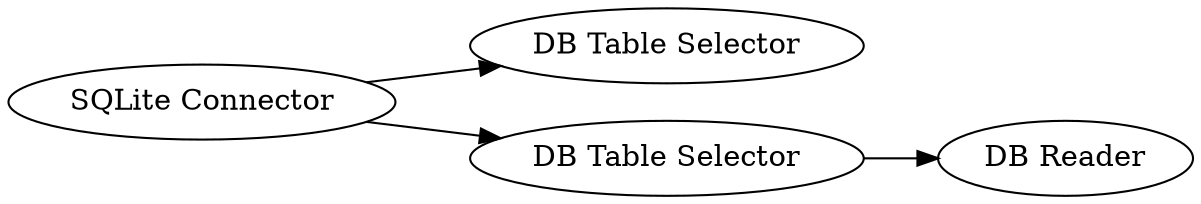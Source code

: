 digraph {
	"-525262661944794311_278" [label="SQLite Connector"]
	"-525262661944794311_283" [label="DB Reader"]
	"-525262661944794311_280" [label="DB Table Selector"]
	"-525262661944794311_279" [label="DB Table Selector"]
	"-525262661944794311_279" -> "-525262661944794311_283"
	"-525262661944794311_278" -> "-525262661944794311_279"
	"-525262661944794311_278" -> "-525262661944794311_280"
	rankdir=LR
}
